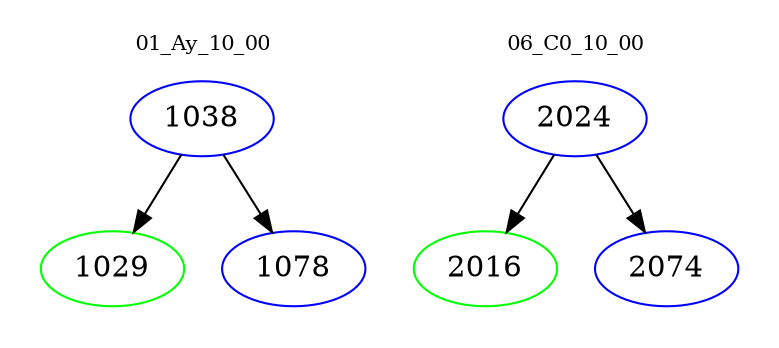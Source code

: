 digraph{
subgraph cluster_0 {
color = white
label = "01_Ay_10_00";
fontsize=10;
T0_1038 [label="1038", color="blue"]
T0_1038 -> T0_1029 [color="black"]
T0_1029 [label="1029", color="green"]
T0_1038 -> T0_1078 [color="black"]
T0_1078 [label="1078", color="blue"]
}
subgraph cluster_1 {
color = white
label = "06_C0_10_00";
fontsize=10;
T1_2024 [label="2024", color="blue"]
T1_2024 -> T1_2016 [color="black"]
T1_2016 [label="2016", color="green"]
T1_2024 -> T1_2074 [color="black"]
T1_2074 [label="2074", color="blue"]
}
}
